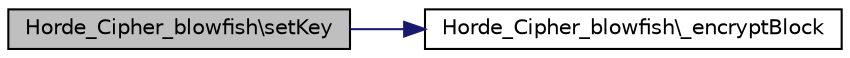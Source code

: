 digraph G
{
  edge [fontname="Helvetica",fontsize="10",labelfontname="Helvetica",labelfontsize="10"];
  node [fontname="Helvetica",fontsize="10",shape=record];
  rankdir="LR";
  Node1 [label="Horde_Cipher_blowfish\\setKey",height=0.2,width=0.4,color="black", fillcolor="grey75", style="filled" fontcolor="black"];
  Node1 -> Node2 [color="midnightblue",fontsize="10",style="solid",fontname="Helvetica"];
  Node2 [label="Horde_Cipher_blowfish\\_encryptBlock",height=0.2,width=0.4,color="black", fillcolor="white", style="filled",URL="$classHorde__Cipher__blowfish.html#ab82ff9b627ba2942903be094c4102734",tooltip="Encrypt left and right halves of a block of data."];
}
